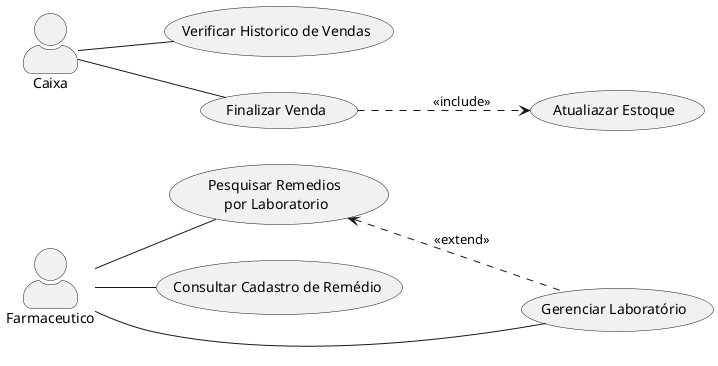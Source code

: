 @startuml ExemploCasoDeUso
skinparam actorStyle awesome
    left to right direction
'oi eu to comentando aqui  
'de preferencia atores primeiro
    :Farmaceutico: as F1
    :Caixa: as C1
'depois casos de uso
    (Pesquisar Remedios \npor Laboratorio) as CU001
    (Consultar Cadastro de Remédio) as CU002
    (Verificar Historico de Vendas) as CU003
    (Gerenciar Laboratório) as CU004
    (Finalizar Venda) as CU005
    (Atualiazar Estoque) as CU006

'depois os relacionamentos
    F1 -- CU001
    F1 -- CU002
    C1 -- CU003 
    'o farmaceutico consegue gerenciar laboratorio tanto atraves da pesquisa de remedios por laboratorio quanto diretamente 
    CU001 <.. CU004: <<extend>>
    C1 -- CU005
    'nesse caso o caixa n consegue atualizar estoque direto, precisa finalizar a venda primeiro
    CU005 ..> CU006 : <<include>>
    F1 -- CU004
    

@enduml